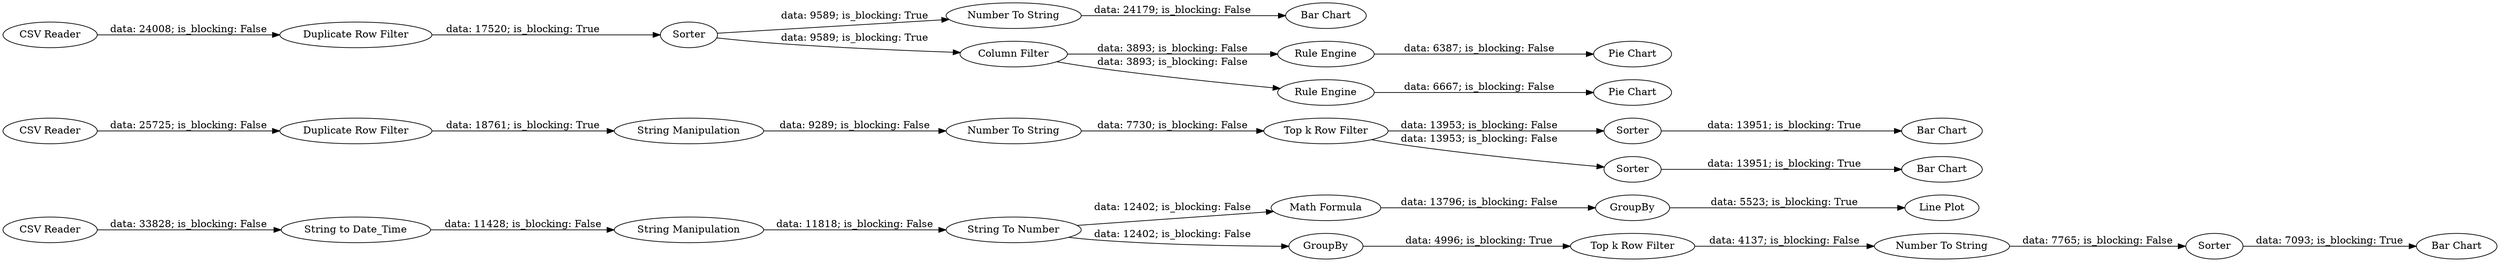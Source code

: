 digraph {
	"-6601612253934079776_6" [label="String Manipulation"]
	"-6601612253934079776_10" [label="Duplicate Row Filter"]
	"-6601612253934079776_35" [label="Rule Engine"]
	"-6601612253934079776_30" [label=Sorter]
	"-6601612253934079776_5" [label="String To Number"]
	"-6601612253934079776_57" [label="Pie Chart"]
	"-6601612253934079776_59" [label="Math Formula"]
	"-6601612253934079776_46" [label="Number To String"]
	"-6601612253934079776_45" [label=Sorter]
	"-6601612253934079776_47" [label="Bar Chart"]
	"-6601612253934079776_4" [label="String to Date_Time"]
	"-6601612253934079776_16" [label="Duplicate Row Filter"]
	"-6601612253934079776_54" [label="Top k Row Filter"]
	"-6601612253934079776_3" [label="CSV Reader"]
	"-6601612253934079776_55" [label="Number To String"]
	"-6601612253934079776_29" [label="Number To String"]
	"-6601612253934079776_37" [label=GroupBy]
	"-6601612253934079776_7" [label="String Manipulation"]
	"-6601612253934079776_2" [label="CSV Reader"]
	"-6601612253934079776_40" [label="Bar Chart"]
	"-6601612253934079776_60" [label="Line Plot"]
	"-6601612253934079776_48" [label="Bar Chart"]
	"-6601612253934079776_52" [label="Top k Row Filter"]
	"-6601612253934079776_61" [label=GroupBy]
	"-6601612253934079776_33" [label="Rule Engine"]
	"-6601612253934079776_28" [label="Bar Chart"]
	"-6601612253934079776_1" [label="CSV Reader"]
	"-6601612253934079776_58" [label="Pie Chart"]
	"-6601612253934079776_32" [label="Column Filter"]
	"-6601612253934079776_53" [label=Sorter]
	"-6601612253934079776_56" [label=Sorter]
	"-6601612253934079776_29" -> "-6601612253934079776_28" [label="data: 24179; is_blocking: False"]
	"-6601612253934079776_53" -> "-6601612253934079776_47" [label="data: 13951; is_blocking: True"]
	"-6601612253934079776_35" -> "-6601612253934079776_58" [label="data: 6387; is_blocking: False"]
	"-6601612253934079776_54" -> "-6601612253934079776_55" [label="data: 4137; is_blocking: False"]
	"-6601612253934079776_30" -> "-6601612253934079776_29" [label="data: 9589; is_blocking: True"]
	"-6601612253934079776_52" -> "-6601612253934079776_45" [label="data: 13953; is_blocking: False"]
	"-6601612253934079776_46" -> "-6601612253934079776_52" [label="data: 7730; is_blocking: False"]
	"-6601612253934079776_30" -> "-6601612253934079776_32" [label="data: 9589; is_blocking: True"]
	"-6601612253934079776_5" -> "-6601612253934079776_37" [label="data: 12402; is_blocking: False"]
	"-6601612253934079776_37" -> "-6601612253934079776_54" [label="data: 4996; is_blocking: True"]
	"-6601612253934079776_52" -> "-6601612253934079776_53" [label="data: 13953; is_blocking: False"]
	"-6601612253934079776_10" -> "-6601612253934079776_7" [label="data: 18761; is_blocking: True"]
	"-6601612253934079776_59" -> "-6601612253934079776_61" [label="data: 13796; is_blocking: False"]
	"-6601612253934079776_56" -> "-6601612253934079776_40" [label="data: 7093; is_blocking: True"]
	"-6601612253934079776_32" -> "-6601612253934079776_33" [label="data: 3893; is_blocking: False"]
	"-6601612253934079776_6" -> "-6601612253934079776_5" [label="data: 11818; is_blocking: False"]
	"-6601612253934079776_16" -> "-6601612253934079776_30" [label="data: 17520; is_blocking: True"]
	"-6601612253934079776_5" -> "-6601612253934079776_59" [label="data: 12402; is_blocking: False"]
	"-6601612253934079776_32" -> "-6601612253934079776_35" [label="data: 3893; is_blocking: False"]
	"-6601612253934079776_4" -> "-6601612253934079776_6" [label="data: 11428; is_blocking: False"]
	"-6601612253934079776_2" -> "-6601612253934079776_4" [label="data: 33828; is_blocking: False"]
	"-6601612253934079776_55" -> "-6601612253934079776_56" [label="data: 7765; is_blocking: False"]
	"-6601612253934079776_1" -> "-6601612253934079776_10" [label="data: 25725; is_blocking: False"]
	"-6601612253934079776_3" -> "-6601612253934079776_16" [label="data: 24008; is_blocking: False"]
	"-6601612253934079776_61" -> "-6601612253934079776_60" [label="data: 5523; is_blocking: True"]
	"-6601612253934079776_45" -> "-6601612253934079776_48" [label="data: 13951; is_blocking: True"]
	"-6601612253934079776_33" -> "-6601612253934079776_57" [label="data: 6667; is_blocking: False"]
	"-6601612253934079776_7" -> "-6601612253934079776_46" [label="data: 9289; is_blocking: False"]
	rankdir=LR
}
